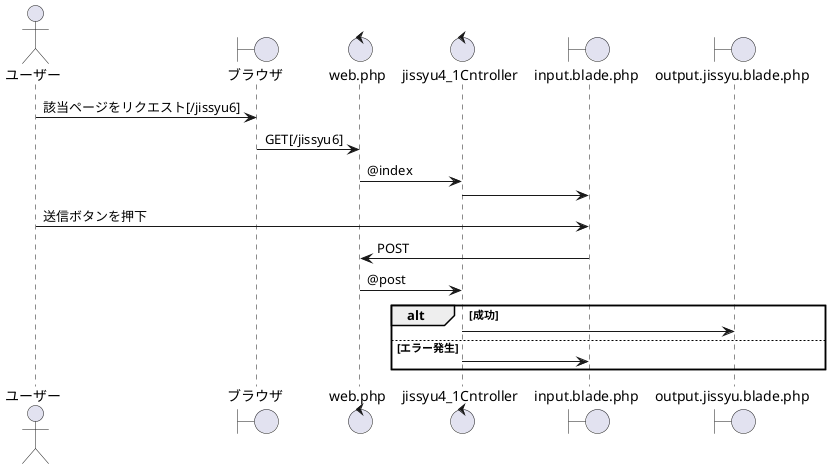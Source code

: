 @startuml 実習問題2_1
    actor ユーザー as a
    boundary ブラウザ as b
    control web.php as c
    control jissyu4_1Cntroller as d
    boundary input.blade.php as e
    boundary output.jissyu.blade.php as f

    a -> b: 該当ページをリクエスト[/jissyu6]
    b -> c: GET[/jissyu6]
    c -> d: @index
    d -> e
    a -> e: 送信ボタンを押下
    e -> c: POST
    c -> d: @post

    alt 成功
    d -> f
    else エラー発生
    d -> e
    end

@enduml